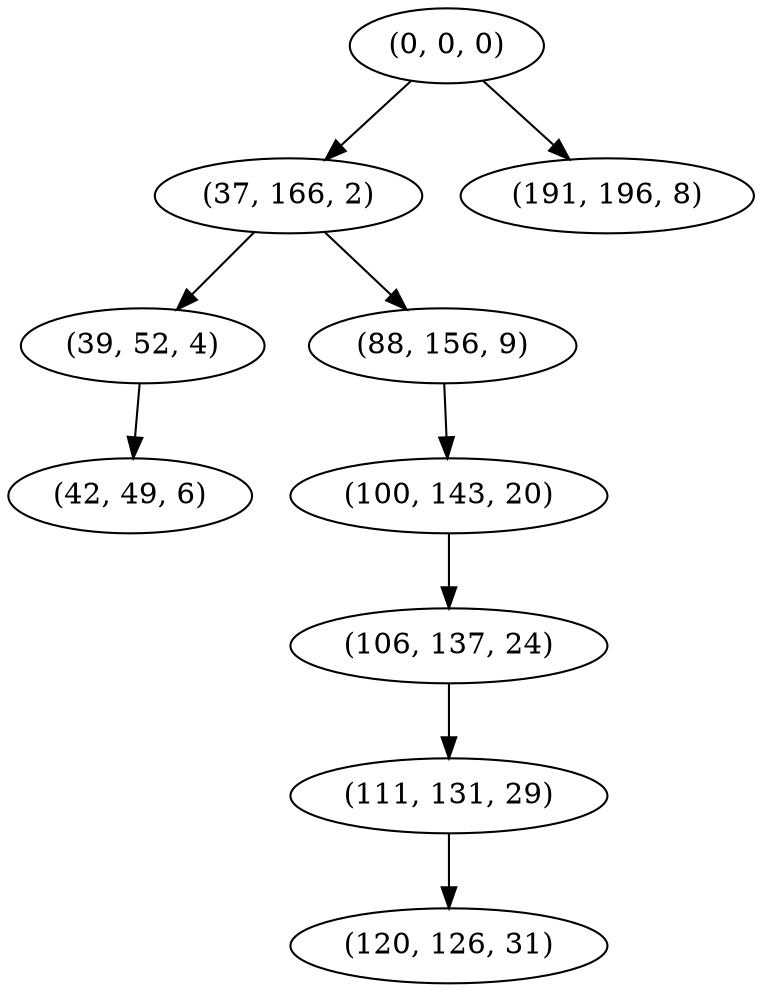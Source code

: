 digraph tree {
    "(0, 0, 0)";
    "(37, 166, 2)";
    "(39, 52, 4)";
    "(42, 49, 6)";
    "(88, 156, 9)";
    "(100, 143, 20)";
    "(106, 137, 24)";
    "(111, 131, 29)";
    "(120, 126, 31)";
    "(191, 196, 8)";
    "(0, 0, 0)" -> "(37, 166, 2)";
    "(0, 0, 0)" -> "(191, 196, 8)";
    "(37, 166, 2)" -> "(39, 52, 4)";
    "(37, 166, 2)" -> "(88, 156, 9)";
    "(39, 52, 4)" -> "(42, 49, 6)";
    "(88, 156, 9)" -> "(100, 143, 20)";
    "(100, 143, 20)" -> "(106, 137, 24)";
    "(106, 137, 24)" -> "(111, 131, 29)";
    "(111, 131, 29)" -> "(120, 126, 31)";
}
